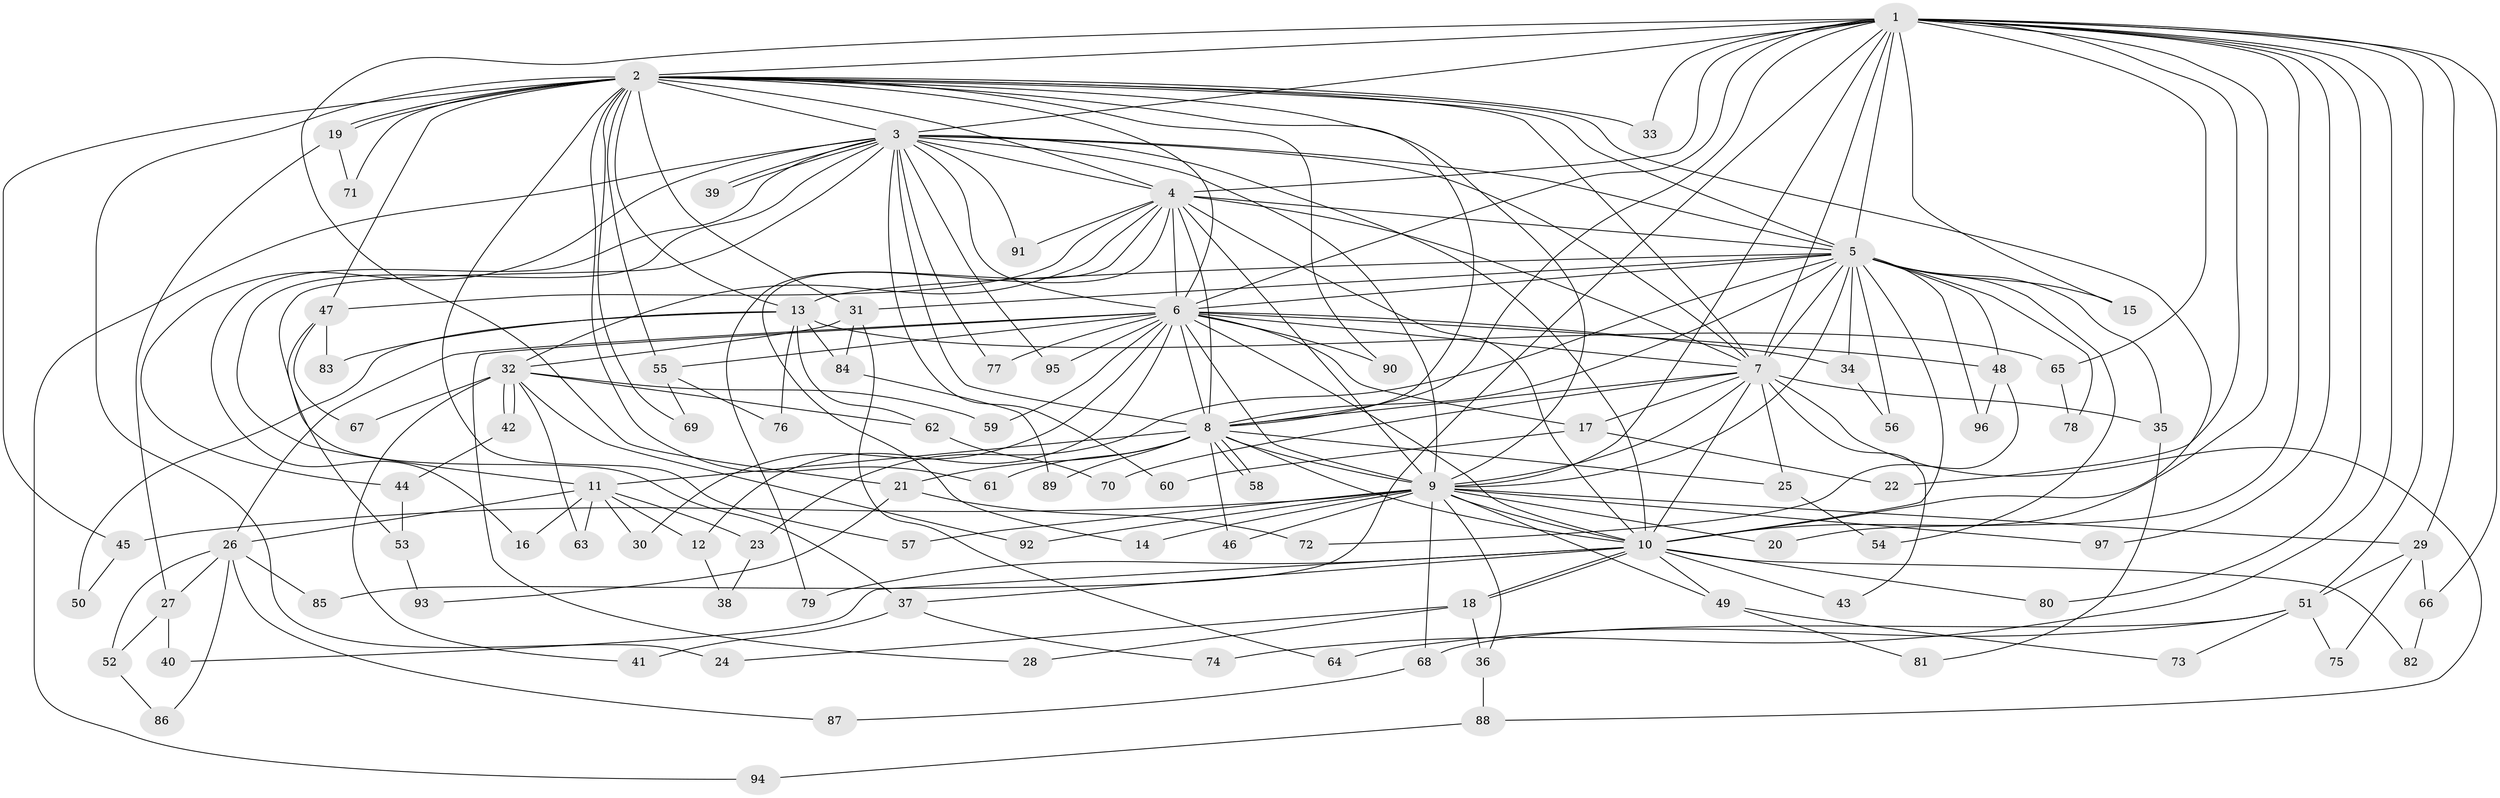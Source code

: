 // Generated by graph-tools (version 1.1) at 2025/01/03/09/25 03:01:25]
// undirected, 97 vertices, 219 edges
graph export_dot {
graph [start="1"]
  node [color=gray90,style=filled];
  1;
  2;
  3;
  4;
  5;
  6;
  7;
  8;
  9;
  10;
  11;
  12;
  13;
  14;
  15;
  16;
  17;
  18;
  19;
  20;
  21;
  22;
  23;
  24;
  25;
  26;
  27;
  28;
  29;
  30;
  31;
  32;
  33;
  34;
  35;
  36;
  37;
  38;
  39;
  40;
  41;
  42;
  43;
  44;
  45;
  46;
  47;
  48;
  49;
  50;
  51;
  52;
  53;
  54;
  55;
  56;
  57;
  58;
  59;
  60;
  61;
  62;
  63;
  64;
  65;
  66;
  67;
  68;
  69;
  70;
  71;
  72;
  73;
  74;
  75;
  76;
  77;
  78;
  79;
  80;
  81;
  82;
  83;
  84;
  85;
  86;
  87;
  88;
  89;
  90;
  91;
  92;
  93;
  94;
  95;
  96;
  97;
  1 -- 2;
  1 -- 3;
  1 -- 4;
  1 -- 5;
  1 -- 6;
  1 -- 7;
  1 -- 8;
  1 -- 9;
  1 -- 10;
  1 -- 15;
  1 -- 20;
  1 -- 21;
  1 -- 22;
  1 -- 29;
  1 -- 33;
  1 -- 51;
  1 -- 65;
  1 -- 66;
  1 -- 74;
  1 -- 80;
  1 -- 85;
  1 -- 97;
  2 -- 3;
  2 -- 4;
  2 -- 5;
  2 -- 6;
  2 -- 7;
  2 -- 8;
  2 -- 9;
  2 -- 10;
  2 -- 13;
  2 -- 19;
  2 -- 19;
  2 -- 24;
  2 -- 31;
  2 -- 33;
  2 -- 45;
  2 -- 47;
  2 -- 55;
  2 -- 57;
  2 -- 61;
  2 -- 69;
  2 -- 71;
  2 -- 90;
  3 -- 4;
  3 -- 5;
  3 -- 6;
  3 -- 7;
  3 -- 8;
  3 -- 9;
  3 -- 10;
  3 -- 11;
  3 -- 16;
  3 -- 37;
  3 -- 39;
  3 -- 39;
  3 -- 44;
  3 -- 60;
  3 -- 77;
  3 -- 91;
  3 -- 94;
  3 -- 95;
  4 -- 5;
  4 -- 6;
  4 -- 7;
  4 -- 8;
  4 -- 9;
  4 -- 10;
  4 -- 14;
  4 -- 32;
  4 -- 47;
  4 -- 79;
  4 -- 91;
  5 -- 6;
  5 -- 7;
  5 -- 8;
  5 -- 9;
  5 -- 10;
  5 -- 13;
  5 -- 15;
  5 -- 23;
  5 -- 31;
  5 -- 34;
  5 -- 35;
  5 -- 48;
  5 -- 54;
  5 -- 56;
  5 -- 78;
  5 -- 96;
  6 -- 7;
  6 -- 8;
  6 -- 9;
  6 -- 10;
  6 -- 12;
  6 -- 17;
  6 -- 26;
  6 -- 28;
  6 -- 30;
  6 -- 34;
  6 -- 48;
  6 -- 55;
  6 -- 59;
  6 -- 77;
  6 -- 90;
  6 -- 95;
  7 -- 8;
  7 -- 9;
  7 -- 10;
  7 -- 17;
  7 -- 25;
  7 -- 35;
  7 -- 43;
  7 -- 70;
  7 -- 88;
  8 -- 9;
  8 -- 10;
  8 -- 11;
  8 -- 21;
  8 -- 25;
  8 -- 46;
  8 -- 58;
  8 -- 58;
  8 -- 61;
  8 -- 89;
  9 -- 10;
  9 -- 14;
  9 -- 20;
  9 -- 29;
  9 -- 36;
  9 -- 45;
  9 -- 46;
  9 -- 49;
  9 -- 57;
  9 -- 68;
  9 -- 92;
  9 -- 97;
  10 -- 18;
  10 -- 18;
  10 -- 37;
  10 -- 40;
  10 -- 43;
  10 -- 49;
  10 -- 79;
  10 -- 80;
  10 -- 82;
  11 -- 12;
  11 -- 16;
  11 -- 23;
  11 -- 26;
  11 -- 30;
  11 -- 63;
  12 -- 38;
  13 -- 50;
  13 -- 62;
  13 -- 65;
  13 -- 76;
  13 -- 83;
  13 -- 84;
  17 -- 22;
  17 -- 60;
  18 -- 24;
  18 -- 28;
  18 -- 36;
  19 -- 27;
  19 -- 71;
  21 -- 72;
  21 -- 93;
  23 -- 38;
  25 -- 54;
  26 -- 27;
  26 -- 52;
  26 -- 85;
  26 -- 86;
  26 -- 87;
  27 -- 40;
  27 -- 52;
  29 -- 51;
  29 -- 66;
  29 -- 75;
  31 -- 32;
  31 -- 64;
  31 -- 84;
  32 -- 41;
  32 -- 42;
  32 -- 42;
  32 -- 59;
  32 -- 62;
  32 -- 63;
  32 -- 67;
  32 -- 92;
  34 -- 56;
  35 -- 81;
  36 -- 88;
  37 -- 41;
  37 -- 74;
  42 -- 44;
  44 -- 53;
  45 -- 50;
  47 -- 53;
  47 -- 67;
  47 -- 83;
  48 -- 72;
  48 -- 96;
  49 -- 73;
  49 -- 81;
  51 -- 64;
  51 -- 68;
  51 -- 73;
  51 -- 75;
  52 -- 86;
  53 -- 93;
  55 -- 69;
  55 -- 76;
  62 -- 70;
  65 -- 78;
  66 -- 82;
  68 -- 87;
  84 -- 89;
  88 -- 94;
}
